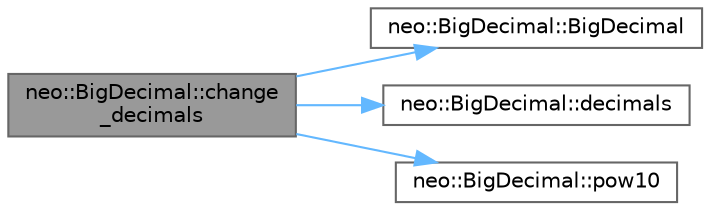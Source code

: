 digraph "neo::BigDecimal::change_decimals"
{
 // LATEX_PDF_SIZE
  bgcolor="transparent";
  edge [fontname=Helvetica,fontsize=10,labelfontname=Helvetica,labelfontsize=10];
  node [fontname=Helvetica,fontsize=10,shape=box,height=0.2,width=0.4];
  rankdir="LR";
  Node1 [id="Node000001",label="neo::BigDecimal::change\l_decimals",height=0.2,width=0.4,color="gray40", fillcolor="grey60", style="filled", fontcolor="black",tooltip="Changes the number of decimal places for this BigDecimal."];
  Node1 -> Node2 [id="edge1_Node000001_Node000002",color="steelblue1",style="solid",tooltip=" "];
  Node2 [id="Node000002",label="neo::BigDecimal::BigDecimal",height=0.2,width=0.4,color="grey40", fillcolor="white", style="filled",URL="$classneo_1_1_big_decimal.html#a3916c64ca0374e8a2d4ee5898f0271b0",tooltip="Default constructor - creates a BigDecimal with value 0 and 0 decimals."];
  Node1 -> Node3 [id="edge2_Node000001_Node000003",color="steelblue1",style="solid",tooltip=" "];
  Node3 [id="Node000003",label="neo::BigDecimal::decimals",height=0.2,width=0.4,color="grey40", fillcolor="white", style="filled",URL="$classneo_1_1_big_decimal.html#ab4f36b6403378db416589e35b8f8162c",tooltip="Gets the number of decimal places for this number."];
  Node1 -> Node4 [id="edge3_Node000001_Node000004",color="steelblue1",style="solid",tooltip=" "];
  Node4 [id="Node000004",label="neo::BigDecimal::pow10",height=0.2,width=0.4,color="grey40", fillcolor="white", style="filled",URL="$classneo_1_1_big_decimal.html#a0a22bb99e8462309061611ba38b19236",tooltip="Calculates 10^exponent using BigInteger."];
}
